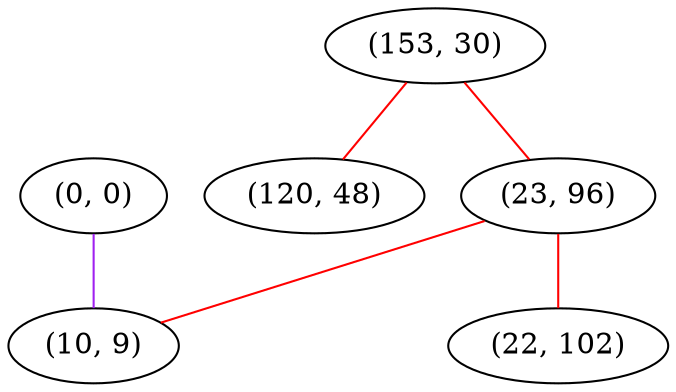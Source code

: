 graph "" {
"(0, 0)";
"(153, 30)";
"(120, 48)";
"(23, 96)";
"(22, 102)";
"(10, 9)";
"(0, 0)" -- "(10, 9)"  [color=purple, key=0, weight=4];
"(153, 30)" -- "(120, 48)"  [color=red, key=0, weight=1];
"(153, 30)" -- "(23, 96)"  [color=red, key=0, weight=1];
"(23, 96)" -- "(10, 9)"  [color=red, key=0, weight=1];
"(23, 96)" -- "(22, 102)"  [color=red, key=0, weight=1];
}
